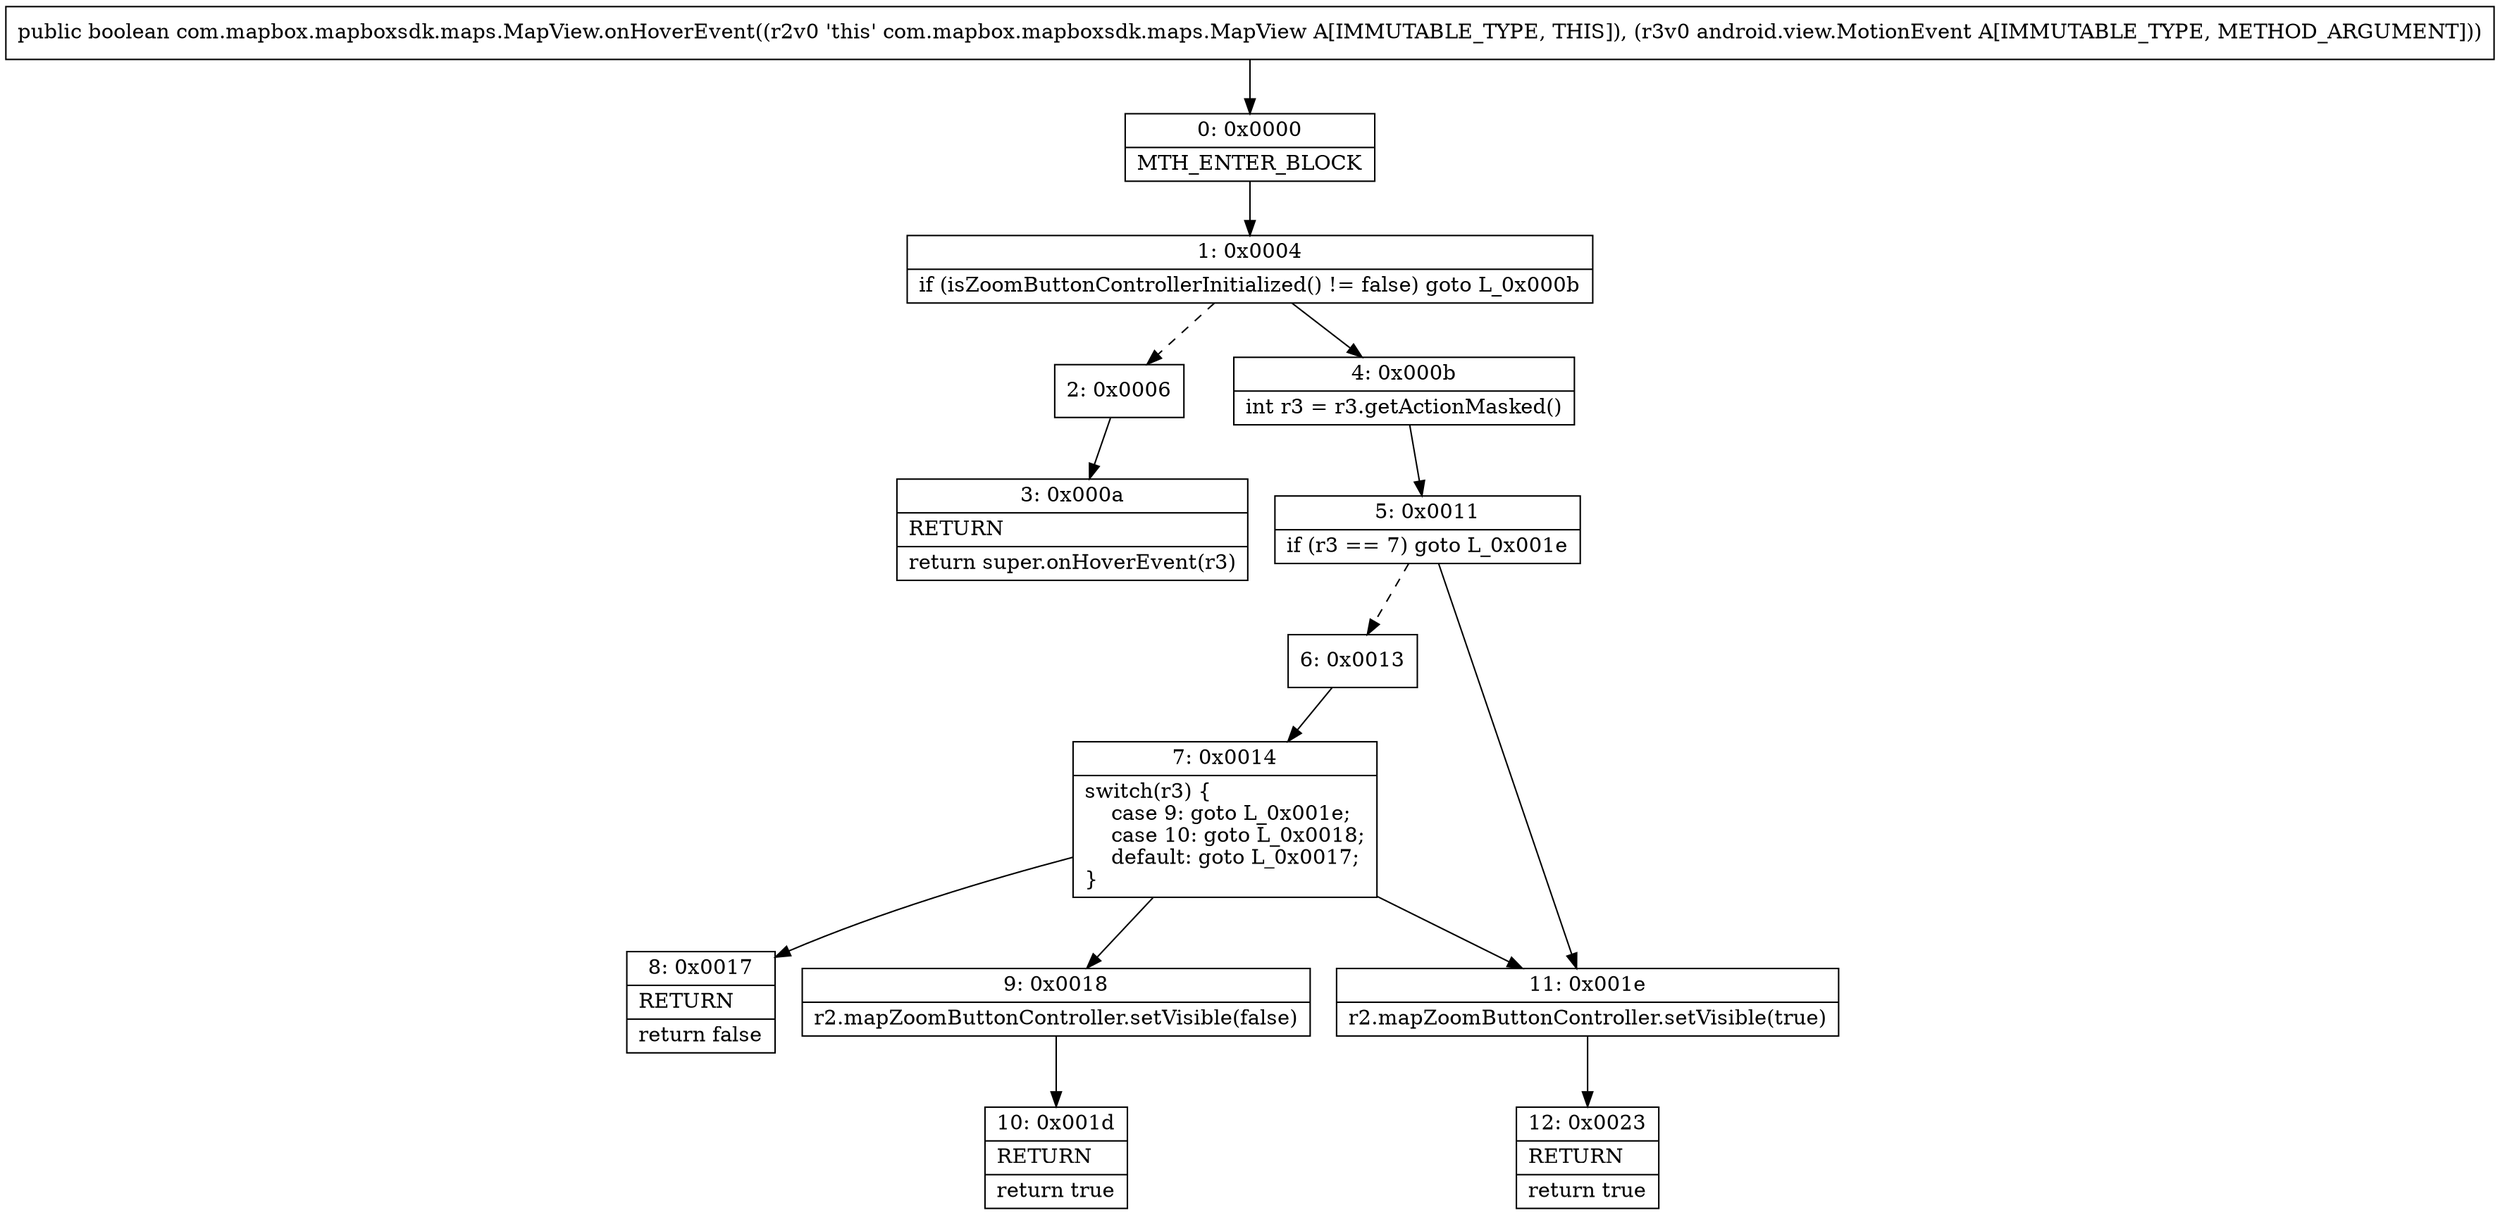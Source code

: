 digraph "CFG forcom.mapbox.mapboxsdk.maps.MapView.onHoverEvent(Landroid\/view\/MotionEvent;)Z" {
Node_0 [shape=record,label="{0\:\ 0x0000|MTH_ENTER_BLOCK\l}"];
Node_1 [shape=record,label="{1\:\ 0x0004|if (isZoomButtonControllerInitialized() != false) goto L_0x000b\l}"];
Node_2 [shape=record,label="{2\:\ 0x0006}"];
Node_3 [shape=record,label="{3\:\ 0x000a|RETURN\l|return super.onHoverEvent(r3)\l}"];
Node_4 [shape=record,label="{4\:\ 0x000b|int r3 = r3.getActionMasked()\l}"];
Node_5 [shape=record,label="{5\:\ 0x0011|if (r3 == 7) goto L_0x001e\l}"];
Node_6 [shape=record,label="{6\:\ 0x0013}"];
Node_7 [shape=record,label="{7\:\ 0x0014|switch(r3) \{\l    case 9: goto L_0x001e;\l    case 10: goto L_0x0018;\l    default: goto L_0x0017;\l\}\l}"];
Node_8 [shape=record,label="{8\:\ 0x0017|RETURN\l|return false\l}"];
Node_9 [shape=record,label="{9\:\ 0x0018|r2.mapZoomButtonController.setVisible(false)\l}"];
Node_10 [shape=record,label="{10\:\ 0x001d|RETURN\l|return true\l}"];
Node_11 [shape=record,label="{11\:\ 0x001e|r2.mapZoomButtonController.setVisible(true)\l}"];
Node_12 [shape=record,label="{12\:\ 0x0023|RETURN\l|return true\l}"];
MethodNode[shape=record,label="{public boolean com.mapbox.mapboxsdk.maps.MapView.onHoverEvent((r2v0 'this' com.mapbox.mapboxsdk.maps.MapView A[IMMUTABLE_TYPE, THIS]), (r3v0 android.view.MotionEvent A[IMMUTABLE_TYPE, METHOD_ARGUMENT])) }"];
MethodNode -> Node_0;
Node_0 -> Node_1;
Node_1 -> Node_2[style=dashed];
Node_1 -> Node_4;
Node_2 -> Node_3;
Node_4 -> Node_5;
Node_5 -> Node_6[style=dashed];
Node_5 -> Node_11;
Node_6 -> Node_7;
Node_7 -> Node_8;
Node_7 -> Node_9;
Node_7 -> Node_11;
Node_9 -> Node_10;
Node_11 -> Node_12;
}

